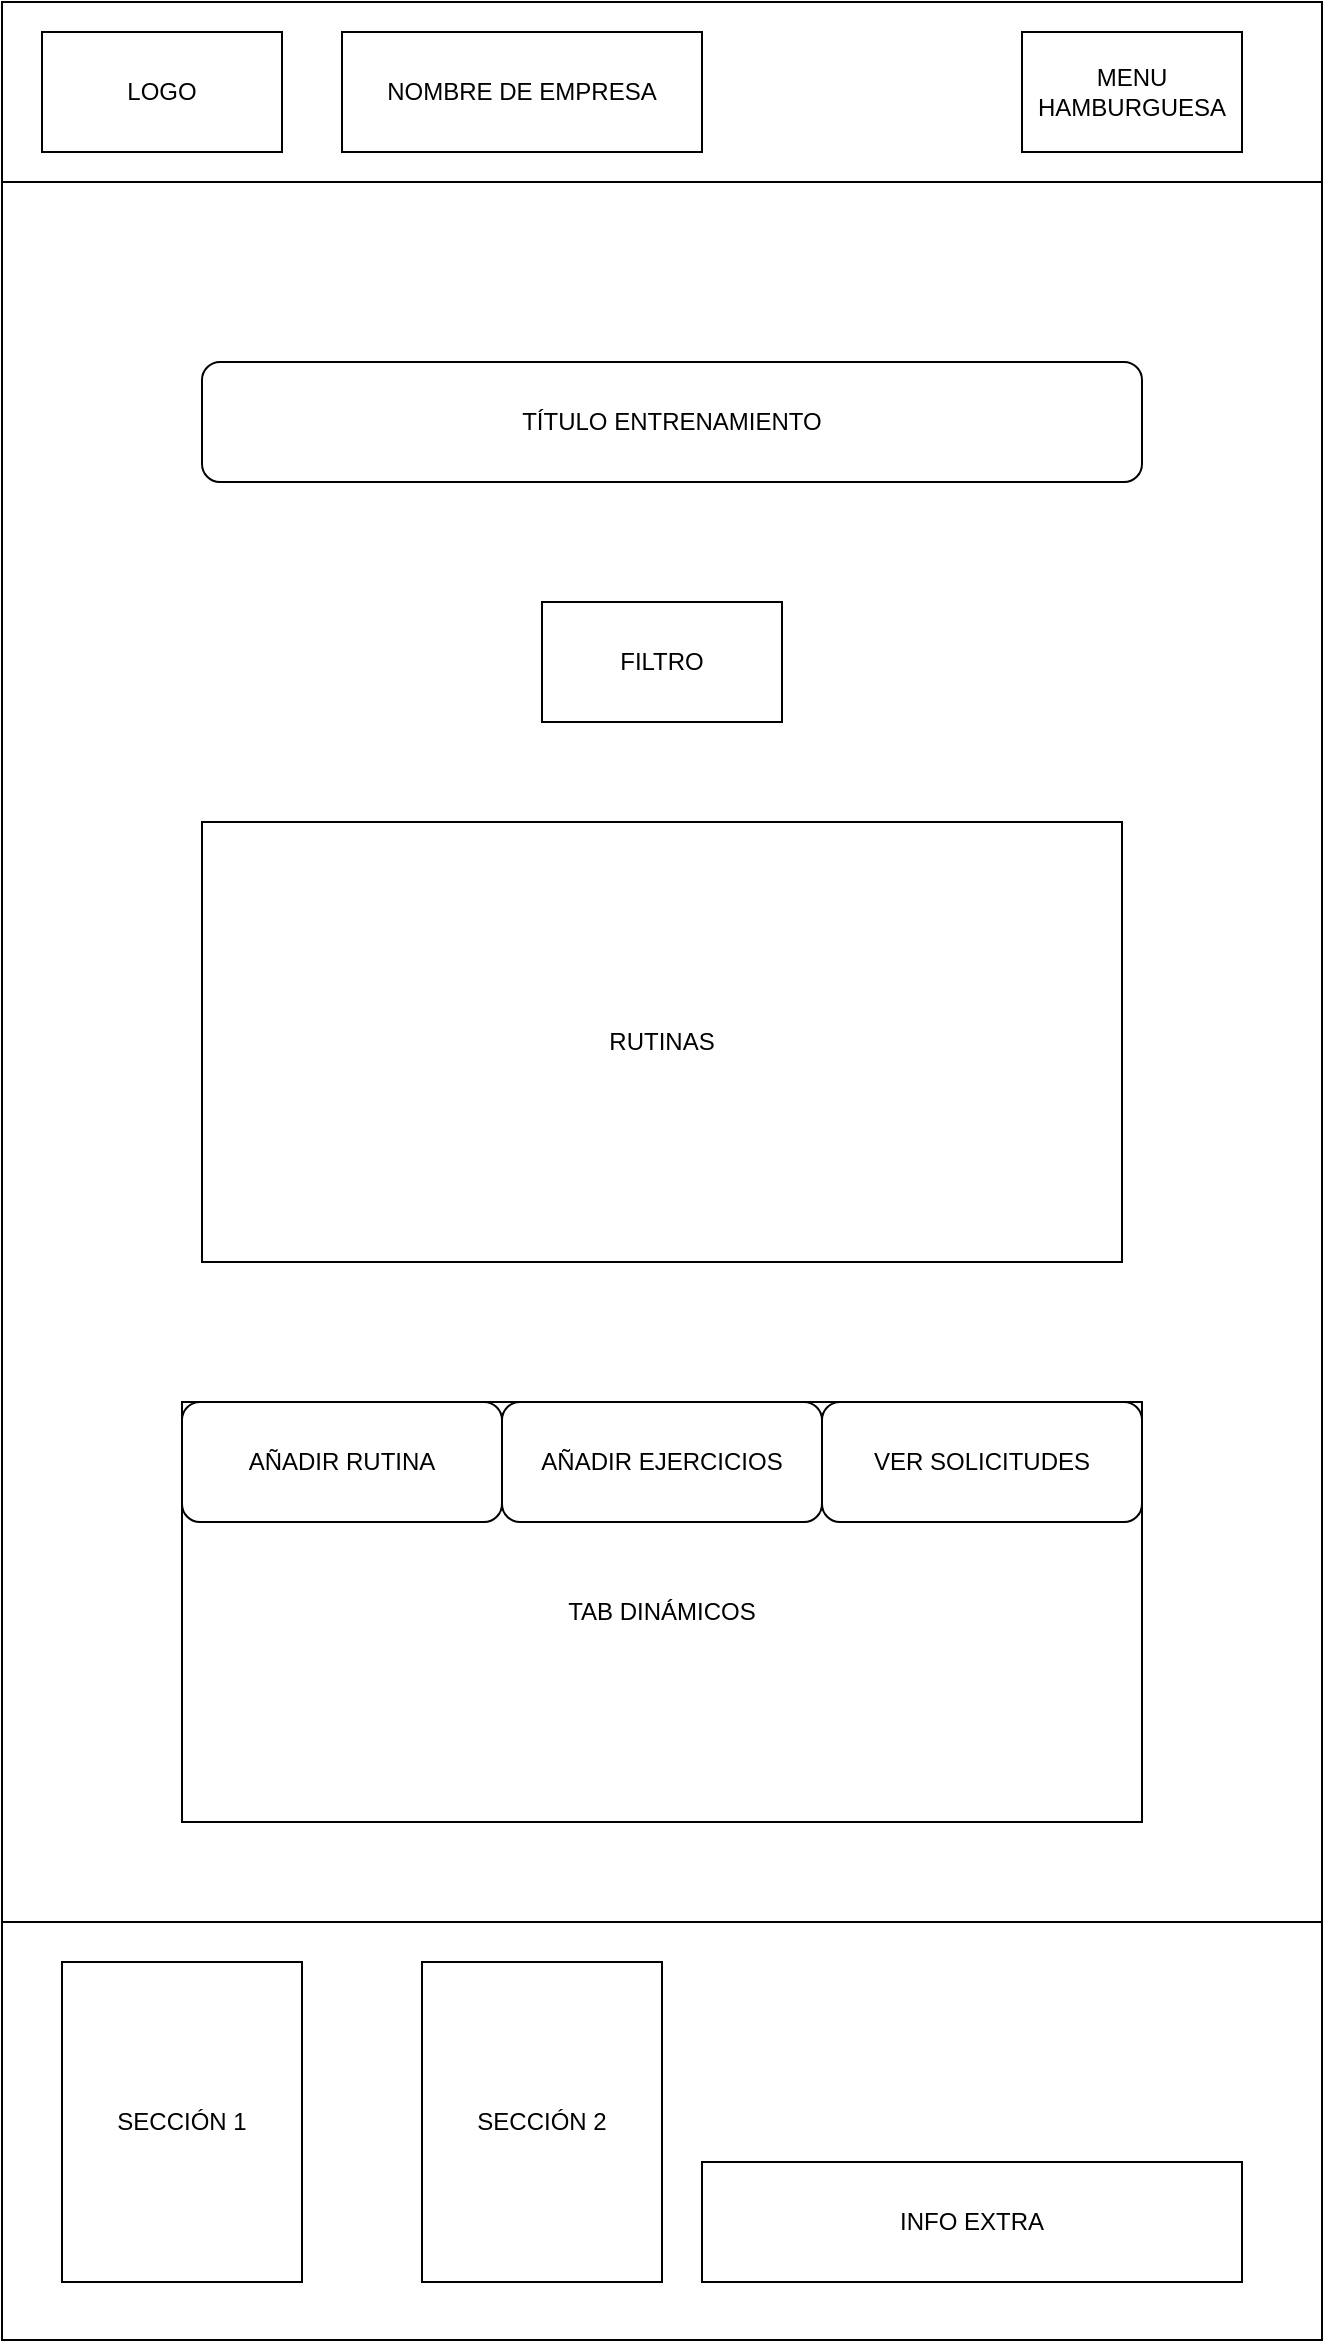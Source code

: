 <mxfile version="20.8.13" type="device" pages="3"><diagram name="Entrenamiento-MOVIL" id="Rj6b-bUNpslwXD_9k6KG"><mxGraphModel dx="2390" dy="1273" grid="1" gridSize="10" guides="1" tooltips="1" connect="1" arrows="1" fold="1" page="1" pageScale="1" pageWidth="827" pageHeight="1169" math="0" shadow="0"><root><mxCell id="0"/><mxCell id="1" parent="0"/><mxCell id="n3LSLoFzTbkjqxzVkFZD-1" value="" style="rounded=0;whiteSpace=wrap;html=1;" vertex="1" parent="1"><mxGeometry width="660" height="90" as="geometry"/></mxCell><mxCell id="n3LSLoFzTbkjqxzVkFZD-2" value="" style="rounded=0;whiteSpace=wrap;html=1;" vertex="1" parent="1"><mxGeometry y="90" width="660" height="870" as="geometry"/></mxCell><mxCell id="n3LSLoFzTbkjqxzVkFZD-3" value="" style="rounded=0;whiteSpace=wrap;html=1;" vertex="1" parent="1"><mxGeometry y="960" width="660" height="209" as="geometry"/></mxCell><mxCell id="n3LSLoFzTbkjqxzVkFZD-4" value="LOGO" style="rounded=0;whiteSpace=wrap;html=1;" vertex="1" parent="1"><mxGeometry x="20" y="15" width="120" height="60" as="geometry"/></mxCell><mxCell id="n3LSLoFzTbkjqxzVkFZD-5" value="MENU HAMBURGUESA" style="rounded=0;whiteSpace=wrap;html=1;" vertex="1" parent="1"><mxGeometry x="510" y="15" width="110" height="60" as="geometry"/></mxCell><mxCell id="n3LSLoFzTbkjqxzVkFZD-6" value="SECCIÓN 1" style="rounded=0;whiteSpace=wrap;html=1;" vertex="1" parent="1"><mxGeometry x="30" y="980" width="120" height="160" as="geometry"/></mxCell><mxCell id="n3LSLoFzTbkjqxzVkFZD-7" value="SECCIÓN 2" style="rounded=0;whiteSpace=wrap;html=1;" vertex="1" parent="1"><mxGeometry x="210" y="980" width="120" height="160" as="geometry"/></mxCell><mxCell id="n3LSLoFzTbkjqxzVkFZD-8" value="INFO EXTRA" style="rounded=0;whiteSpace=wrap;html=1;" vertex="1" parent="1"><mxGeometry x="350" y="1080" width="270" height="60" as="geometry"/></mxCell><mxCell id="n3LSLoFzTbkjqxzVkFZD-9" value="TÍTULO ENTRENAMIENTO" style="rounded=1;whiteSpace=wrap;html=1;" vertex="1" parent="1"><mxGeometry x="100" y="180" width="470" height="60" as="geometry"/></mxCell><mxCell id="n3LSLoFzTbkjqxzVkFZD-10" value="NOMBRE DE EMPRESA" style="rounded=0;whiteSpace=wrap;html=1;" vertex="1" parent="1"><mxGeometry x="170" y="15" width="180" height="60" as="geometry"/></mxCell><mxCell id="n3LSLoFzTbkjqxzVkFZD-11" value="TAB DINÁMICOS" style="rounded=0;whiteSpace=wrap;html=1;" vertex="1" parent="1"><mxGeometry x="90" y="700" width="480" height="210" as="geometry"/></mxCell><mxCell id="n3LSLoFzTbkjqxzVkFZD-12" value="AÑADIR RUTINA" style="rounded=1;whiteSpace=wrap;html=1;" vertex="1" parent="1"><mxGeometry x="90" y="700" width="160" height="60" as="geometry"/></mxCell><mxCell id="n3LSLoFzTbkjqxzVkFZD-13" value="AÑADIR EJERCICIOS" style="rounded=1;whiteSpace=wrap;html=1;" vertex="1" parent="1"><mxGeometry x="250" y="700" width="160" height="60" as="geometry"/></mxCell><mxCell id="n3LSLoFzTbkjqxzVkFZD-14" value="VER SOLICITUDES" style="rounded=1;whiteSpace=wrap;html=1;" vertex="1" parent="1"><mxGeometry x="410" y="700" width="160" height="60" as="geometry"/></mxCell><mxCell id="meIzXd3GOA92LI_ofxO6-1" value="FILTRO" style="rounded=0;whiteSpace=wrap;html=1;" vertex="1" parent="1"><mxGeometry x="270" y="300" width="120" height="60" as="geometry"/></mxCell><mxCell id="meIzXd3GOA92LI_ofxO6-3" value="RUTINAS" style="rounded=0;whiteSpace=wrap;html=1;" vertex="1" parent="1"><mxGeometry x="100" y="410" width="460" height="220" as="geometry"/></mxCell></root></mxGraphModel></diagram><diagram id="tF4mgg1VpVaHwAmT6nsg" name="Entrenamiento-TABLET"><mxGraphModel dx="2390" dy="1273" grid="1" gridSize="10" guides="1" tooltips="1" connect="1" arrows="1" fold="1" page="1" pageScale="1" pageWidth="827" pageHeight="1169" math="0" shadow="0"><root><mxCell id="0"/><mxCell id="1" parent="0"/><mxCell id="dtONo636sbz4--YTIyfm-1" value="" style="rounded=0;whiteSpace=wrap;html=1;" vertex="1" parent="1"><mxGeometry width="850" height="90" as="geometry"/></mxCell><mxCell id="dtONo636sbz4--YTIyfm-2" value="" style="rounded=0;whiteSpace=wrap;html=1;" vertex="1" parent="1"><mxGeometry y="90" width="850" height="870" as="geometry"/></mxCell><mxCell id="dtONo636sbz4--YTIyfm-3" value="" style="rounded=0;whiteSpace=wrap;html=1;" vertex="1" parent="1"><mxGeometry y="960" width="850" height="209" as="geometry"/></mxCell><mxCell id="dtONo636sbz4--YTIyfm-4" value="LOGO" style="rounded=0;whiteSpace=wrap;html=1;" vertex="1" parent="1"><mxGeometry x="20" y="15" width="120" height="60" as="geometry"/></mxCell><mxCell id="dtONo636sbz4--YTIyfm-5" value="MENU HAMBURGUESA" style="rounded=0;whiteSpace=wrap;html=1;" vertex="1" parent="1"><mxGeometry x="690" y="15" width="110" height="60" as="geometry"/></mxCell><mxCell id="dtONo636sbz4--YTIyfm-6" value="SECCIÓN 1" style="rounded=0;whiteSpace=wrap;html=1;" vertex="1" parent="1"><mxGeometry x="30" y="980" width="170" height="160" as="geometry"/></mxCell><mxCell id="dtONo636sbz4--YTIyfm-7" value="SECCIÓN 2" style="rounded=0;whiteSpace=wrap;html=1;" vertex="1" parent="1"><mxGeometry x="290" y="980" width="175" height="160" as="geometry"/></mxCell><mxCell id="dtONo636sbz4--YTIyfm-8" value="INFO EXTRA" style="rounded=0;whiteSpace=wrap;html=1;" vertex="1" parent="1"><mxGeometry x="550" y="1080" width="270" height="60" as="geometry"/></mxCell><mxCell id="dtONo636sbz4--YTIyfm-9" value="NOMBRE DE EMPRESA" style="rounded=0;whiteSpace=wrap;html=1;" vertex="1" parent="1"><mxGeometry x="170" y="15" width="180" height="60" as="geometry"/></mxCell><mxCell id="HtVryENzBfjWGu_WqGNA-1" value="TAB DINÁMICOS" style="rounded=0;whiteSpace=wrap;html=1;" vertex="1" parent="1"><mxGeometry x="174" y="700" width="480" height="210" as="geometry"/></mxCell><mxCell id="HtVryENzBfjWGu_WqGNA-2" value="AÑADIR RUTINA" style="rounded=1;whiteSpace=wrap;html=1;" vertex="1" parent="1"><mxGeometry x="174" y="700" width="160" height="60" as="geometry"/></mxCell><mxCell id="HtVryENzBfjWGu_WqGNA-3" value="AÑADIR EJERCICIOS" style="rounded=1;whiteSpace=wrap;html=1;" vertex="1" parent="1"><mxGeometry x="334" y="700" width="160" height="60" as="geometry"/></mxCell><mxCell id="HtVryENzBfjWGu_WqGNA-4" value="VER SOLICITUDES" style="rounded=1;whiteSpace=wrap;html=1;" vertex="1" parent="1"><mxGeometry x="494" y="700" width="160" height="60" as="geometry"/></mxCell><mxCell id="HtVryENzBfjWGu_WqGNA-5" value="FILTRO" style="rounded=0;whiteSpace=wrap;html=1;" vertex="1" parent="1"><mxGeometry x="354" y="300" width="120" height="60" as="geometry"/></mxCell><mxCell id="HtVryENzBfjWGu_WqGNA-6" value="RUTINAS" style="rounded=0;whiteSpace=wrap;html=1;" vertex="1" parent="1"><mxGeometry x="184" y="410" width="460" height="220" as="geometry"/></mxCell><mxCell id="n1rs8GuThNOT4iC_FF9I-1" value="TÍTULO ENTRENAMIENTO" style="rounded=1;whiteSpace=wrap;html=1;" vertex="1" parent="1"><mxGeometry x="162" y="160" width="504" height="80" as="geometry"/></mxCell></root></mxGraphModel></diagram><diagram id="JEQE6kkOfjz4_MgCW30e" name="Entrenamiento-ESCRITORIO"><mxGraphModel dx="2868" dy="1528" grid="1" gridSize="10" guides="1" tooltips="1" connect="1" arrows="1" fold="1" page="1" pageScale="1" pageWidth="827" pageHeight="1169" math="0" shadow="0"><root><mxCell id="0"/><mxCell id="1" parent="0"/><mxCell id="cRT06r-e_30Q13FPAkWF-1" value="" style="rounded=0;whiteSpace=wrap;html=1;" vertex="1" parent="1"><mxGeometry width="1580" height="90" as="geometry"/></mxCell><mxCell id="cRT06r-e_30Q13FPAkWF-2" value="&lt;font style=&quot;font-size: 18px;&quot;&gt;&lt;br&gt;&lt;/font&gt;" style="rounded=0;whiteSpace=wrap;html=1;" vertex="1" parent="1"><mxGeometry y="90" width="1580" height="1470" as="geometry"/></mxCell><mxCell id="cRT06r-e_30Q13FPAkWF-3" value="" style="rounded=0;whiteSpace=wrap;html=1;" vertex="1" parent="1"><mxGeometry y="1560" width="1580" height="209" as="geometry"/></mxCell><mxCell id="cRT06r-e_30Q13FPAkWF-4" value="LOGO" style="rounded=0;whiteSpace=wrap;html=1;" vertex="1" parent="1"><mxGeometry x="20" y="15" width="120" height="60" as="geometry"/></mxCell><mxCell id="cRT06r-e_30Q13FPAkWF-5" value="MENU" style="rounded=0;whiteSpace=wrap;html=1;" vertex="1" parent="1"><mxGeometry x="390" y="15" width="910" height="60" as="geometry"/></mxCell><mxCell id="cRT06r-e_30Q13FPAkWF-6" value="SECCIÓN 1" style="rounded=0;whiteSpace=wrap;html=1;" vertex="1" parent="1"><mxGeometry x="90" y="1580" width="170" height="160" as="geometry"/></mxCell><mxCell id="cRT06r-e_30Q13FPAkWF-8" value="INFO EXTRA" style="rounded=0;whiteSpace=wrap;html=1;" vertex="1" parent="1"><mxGeometry x="1250" y="1660" width="270" height="70" as="geometry"/></mxCell><mxCell id="cRT06r-e_30Q13FPAkWF-9" value="NOMBRE DE EMPRESA" style="rounded=0;whiteSpace=wrap;html=1;" vertex="1" parent="1"><mxGeometry x="170" y="15" width="180" height="60" as="geometry"/></mxCell><mxCell id="dCCzbazv2CpmZ3MJoCj--1" value="TAB DINÁMICOS" style="rounded=0;whiteSpace=wrap;html=1;" vertex="1" parent="1"><mxGeometry x="330" y="890" width="950" height="530" as="geometry"/></mxCell><mxCell id="dCCzbazv2CpmZ3MJoCj--2" value="AÑADIR RUTINA" style="rounded=1;whiteSpace=wrap;html=1;" vertex="1" parent="1"><mxGeometry x="332" y="890" width="328" height="100" as="geometry"/></mxCell><mxCell id="dCCzbazv2CpmZ3MJoCj--3" value="AÑADIR EJERCICIOS" style="rounded=1;whiteSpace=wrap;html=1;" vertex="1" parent="1"><mxGeometry x="660" y="890" width="305" height="100" as="geometry"/></mxCell><mxCell id="dCCzbazv2CpmZ3MJoCj--4" value="VER SOLICITUDES" style="rounded=1;whiteSpace=wrap;html=1;" vertex="1" parent="1"><mxGeometry x="970" y="890" width="310" height="100" as="geometry"/></mxCell><mxCell id="dCCzbazv2CpmZ3MJoCj--5" value="FILTRO" style="rounded=0;whiteSpace=wrap;html=1;" vertex="1" parent="1"><mxGeometry x="732" y="330" width="148" height="60" as="geometry"/></mxCell><mxCell id="dCCzbazv2CpmZ3MJoCj--6" value="RUTINAS" style="rounded=0;whiteSpace=wrap;html=1;" vertex="1" parent="1"><mxGeometry x="332" y="399.5" width="948" height="451" as="geometry"/></mxCell><mxCell id="dCCzbazv2CpmZ3MJoCj--7" value="TÍTULO ENTRENAMIENTO" style="rounded=1;whiteSpace=wrap;html=1;" vertex="1" parent="1"><mxGeometry x="430" y="160" width="760" height="111" as="geometry"/></mxCell><mxCell id="cRT06r-e_30Q13FPAkWF-7" value="SECCIÓN 2" style="rounded=0;whiteSpace=wrap;html=1;" vertex="1" parent="1"><mxGeometry x="330" y="1580" width="175" height="160" as="geometry"/></mxCell></root></mxGraphModel></diagram></mxfile>